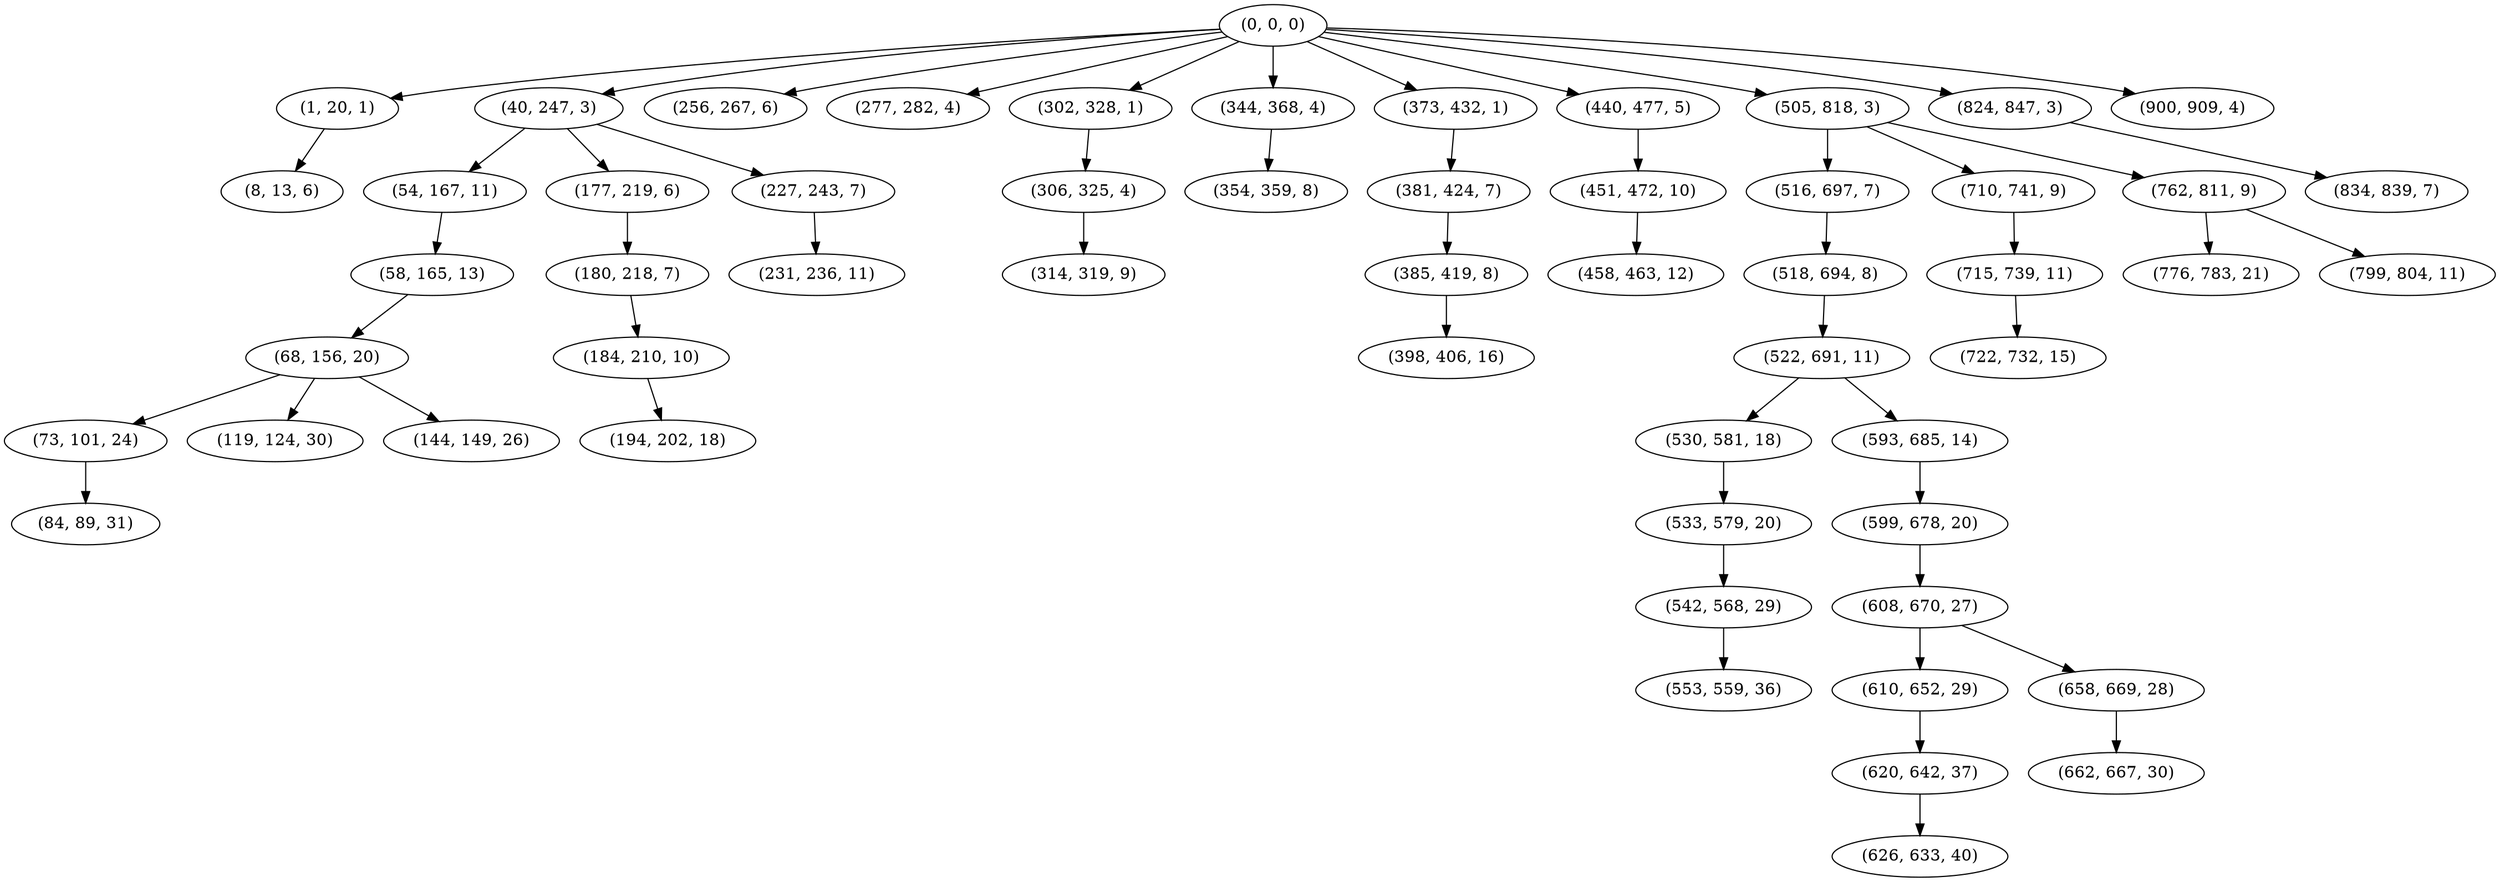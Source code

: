 digraph tree {
    "(0, 0, 0)";
    "(1, 20, 1)";
    "(8, 13, 6)";
    "(40, 247, 3)";
    "(54, 167, 11)";
    "(58, 165, 13)";
    "(68, 156, 20)";
    "(73, 101, 24)";
    "(84, 89, 31)";
    "(119, 124, 30)";
    "(144, 149, 26)";
    "(177, 219, 6)";
    "(180, 218, 7)";
    "(184, 210, 10)";
    "(194, 202, 18)";
    "(227, 243, 7)";
    "(231, 236, 11)";
    "(256, 267, 6)";
    "(277, 282, 4)";
    "(302, 328, 1)";
    "(306, 325, 4)";
    "(314, 319, 9)";
    "(344, 368, 4)";
    "(354, 359, 8)";
    "(373, 432, 1)";
    "(381, 424, 7)";
    "(385, 419, 8)";
    "(398, 406, 16)";
    "(440, 477, 5)";
    "(451, 472, 10)";
    "(458, 463, 12)";
    "(505, 818, 3)";
    "(516, 697, 7)";
    "(518, 694, 8)";
    "(522, 691, 11)";
    "(530, 581, 18)";
    "(533, 579, 20)";
    "(542, 568, 29)";
    "(553, 559, 36)";
    "(593, 685, 14)";
    "(599, 678, 20)";
    "(608, 670, 27)";
    "(610, 652, 29)";
    "(620, 642, 37)";
    "(626, 633, 40)";
    "(658, 669, 28)";
    "(662, 667, 30)";
    "(710, 741, 9)";
    "(715, 739, 11)";
    "(722, 732, 15)";
    "(762, 811, 9)";
    "(776, 783, 21)";
    "(799, 804, 11)";
    "(824, 847, 3)";
    "(834, 839, 7)";
    "(900, 909, 4)";
    "(0, 0, 0)" -> "(1, 20, 1)";
    "(0, 0, 0)" -> "(40, 247, 3)";
    "(0, 0, 0)" -> "(256, 267, 6)";
    "(0, 0, 0)" -> "(277, 282, 4)";
    "(0, 0, 0)" -> "(302, 328, 1)";
    "(0, 0, 0)" -> "(344, 368, 4)";
    "(0, 0, 0)" -> "(373, 432, 1)";
    "(0, 0, 0)" -> "(440, 477, 5)";
    "(0, 0, 0)" -> "(505, 818, 3)";
    "(0, 0, 0)" -> "(824, 847, 3)";
    "(0, 0, 0)" -> "(900, 909, 4)";
    "(1, 20, 1)" -> "(8, 13, 6)";
    "(40, 247, 3)" -> "(54, 167, 11)";
    "(40, 247, 3)" -> "(177, 219, 6)";
    "(40, 247, 3)" -> "(227, 243, 7)";
    "(54, 167, 11)" -> "(58, 165, 13)";
    "(58, 165, 13)" -> "(68, 156, 20)";
    "(68, 156, 20)" -> "(73, 101, 24)";
    "(68, 156, 20)" -> "(119, 124, 30)";
    "(68, 156, 20)" -> "(144, 149, 26)";
    "(73, 101, 24)" -> "(84, 89, 31)";
    "(177, 219, 6)" -> "(180, 218, 7)";
    "(180, 218, 7)" -> "(184, 210, 10)";
    "(184, 210, 10)" -> "(194, 202, 18)";
    "(227, 243, 7)" -> "(231, 236, 11)";
    "(302, 328, 1)" -> "(306, 325, 4)";
    "(306, 325, 4)" -> "(314, 319, 9)";
    "(344, 368, 4)" -> "(354, 359, 8)";
    "(373, 432, 1)" -> "(381, 424, 7)";
    "(381, 424, 7)" -> "(385, 419, 8)";
    "(385, 419, 8)" -> "(398, 406, 16)";
    "(440, 477, 5)" -> "(451, 472, 10)";
    "(451, 472, 10)" -> "(458, 463, 12)";
    "(505, 818, 3)" -> "(516, 697, 7)";
    "(505, 818, 3)" -> "(710, 741, 9)";
    "(505, 818, 3)" -> "(762, 811, 9)";
    "(516, 697, 7)" -> "(518, 694, 8)";
    "(518, 694, 8)" -> "(522, 691, 11)";
    "(522, 691, 11)" -> "(530, 581, 18)";
    "(522, 691, 11)" -> "(593, 685, 14)";
    "(530, 581, 18)" -> "(533, 579, 20)";
    "(533, 579, 20)" -> "(542, 568, 29)";
    "(542, 568, 29)" -> "(553, 559, 36)";
    "(593, 685, 14)" -> "(599, 678, 20)";
    "(599, 678, 20)" -> "(608, 670, 27)";
    "(608, 670, 27)" -> "(610, 652, 29)";
    "(608, 670, 27)" -> "(658, 669, 28)";
    "(610, 652, 29)" -> "(620, 642, 37)";
    "(620, 642, 37)" -> "(626, 633, 40)";
    "(658, 669, 28)" -> "(662, 667, 30)";
    "(710, 741, 9)" -> "(715, 739, 11)";
    "(715, 739, 11)" -> "(722, 732, 15)";
    "(762, 811, 9)" -> "(776, 783, 21)";
    "(762, 811, 9)" -> "(799, 804, 11)";
    "(824, 847, 3)" -> "(834, 839, 7)";
}

